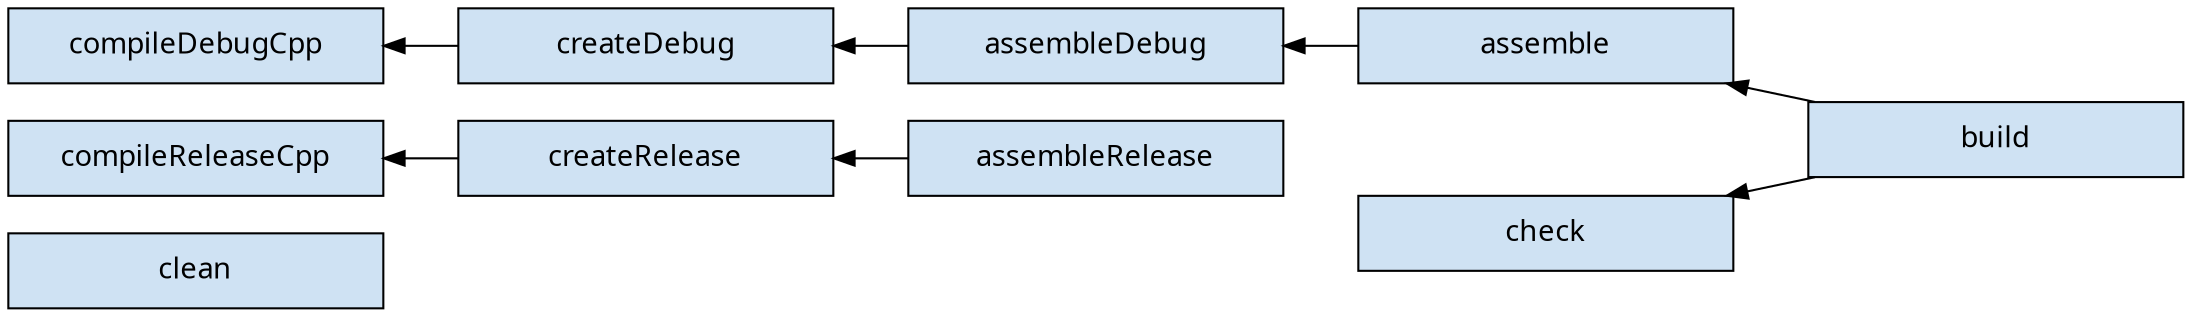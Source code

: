 // Copyright 2018 the original author or authors.
//
// Licensed under the Apache License, Version 2.0 (the "License");
// you may not use this file except in compliance with the License.
// You may obtain a copy of the License at
//
//      http://www.apache.org/licenses/LICENSE-2.0
//
// Unless required by applicable law or agreed to in writing, software
// distributed under the License is distributed on an "AS IS" BASIS,
// WITHOUT WARRANTIES OR CONDITIONS OF ANY KIND, either express or implied.
// See the License for the specific language governing permissions and
// limitations under the License.

// dot -Tpng subprojects/docs/src/docs/userguide/img/cpp-static-library-task-graph.dot > subprojects/docs/src/docs/userguide/img/cpp-static-library-task-graph.png
digraph cppStaticLibraryTaskGraph {
  graph [ dpi = 100, fontname="Sans"];
  node [fontname = "Sans"];
  edge [fontname = "Sans"];
  node [shape=rectangle, fixedsize=true, width=2.5, height=0.5];
  node [style=filled, fillcolor="#cfe2f3"]
  rankdir=LR

  compileDebugCpp -> createDebug -> assembleDebug -> assemble -> build [dir=back]
  check -> build [dir=back]
  compileReleaseCpp -> createRelease -> assembleRelease [dir=back]
  clean

  // Ensure ordering
  compileDebugCpp -> compileReleaseCpp -> clean [style=invis]
  {rank=same compileDebugCpp compileReleaseCpp clean}

  assemble -> empty1 -> empty2 -> check [style=invis]
  {rank=same assemble check empty1 empty2}
  empty1[shape=plain, label=""]
  empty2[shape=plain, label=""]
}